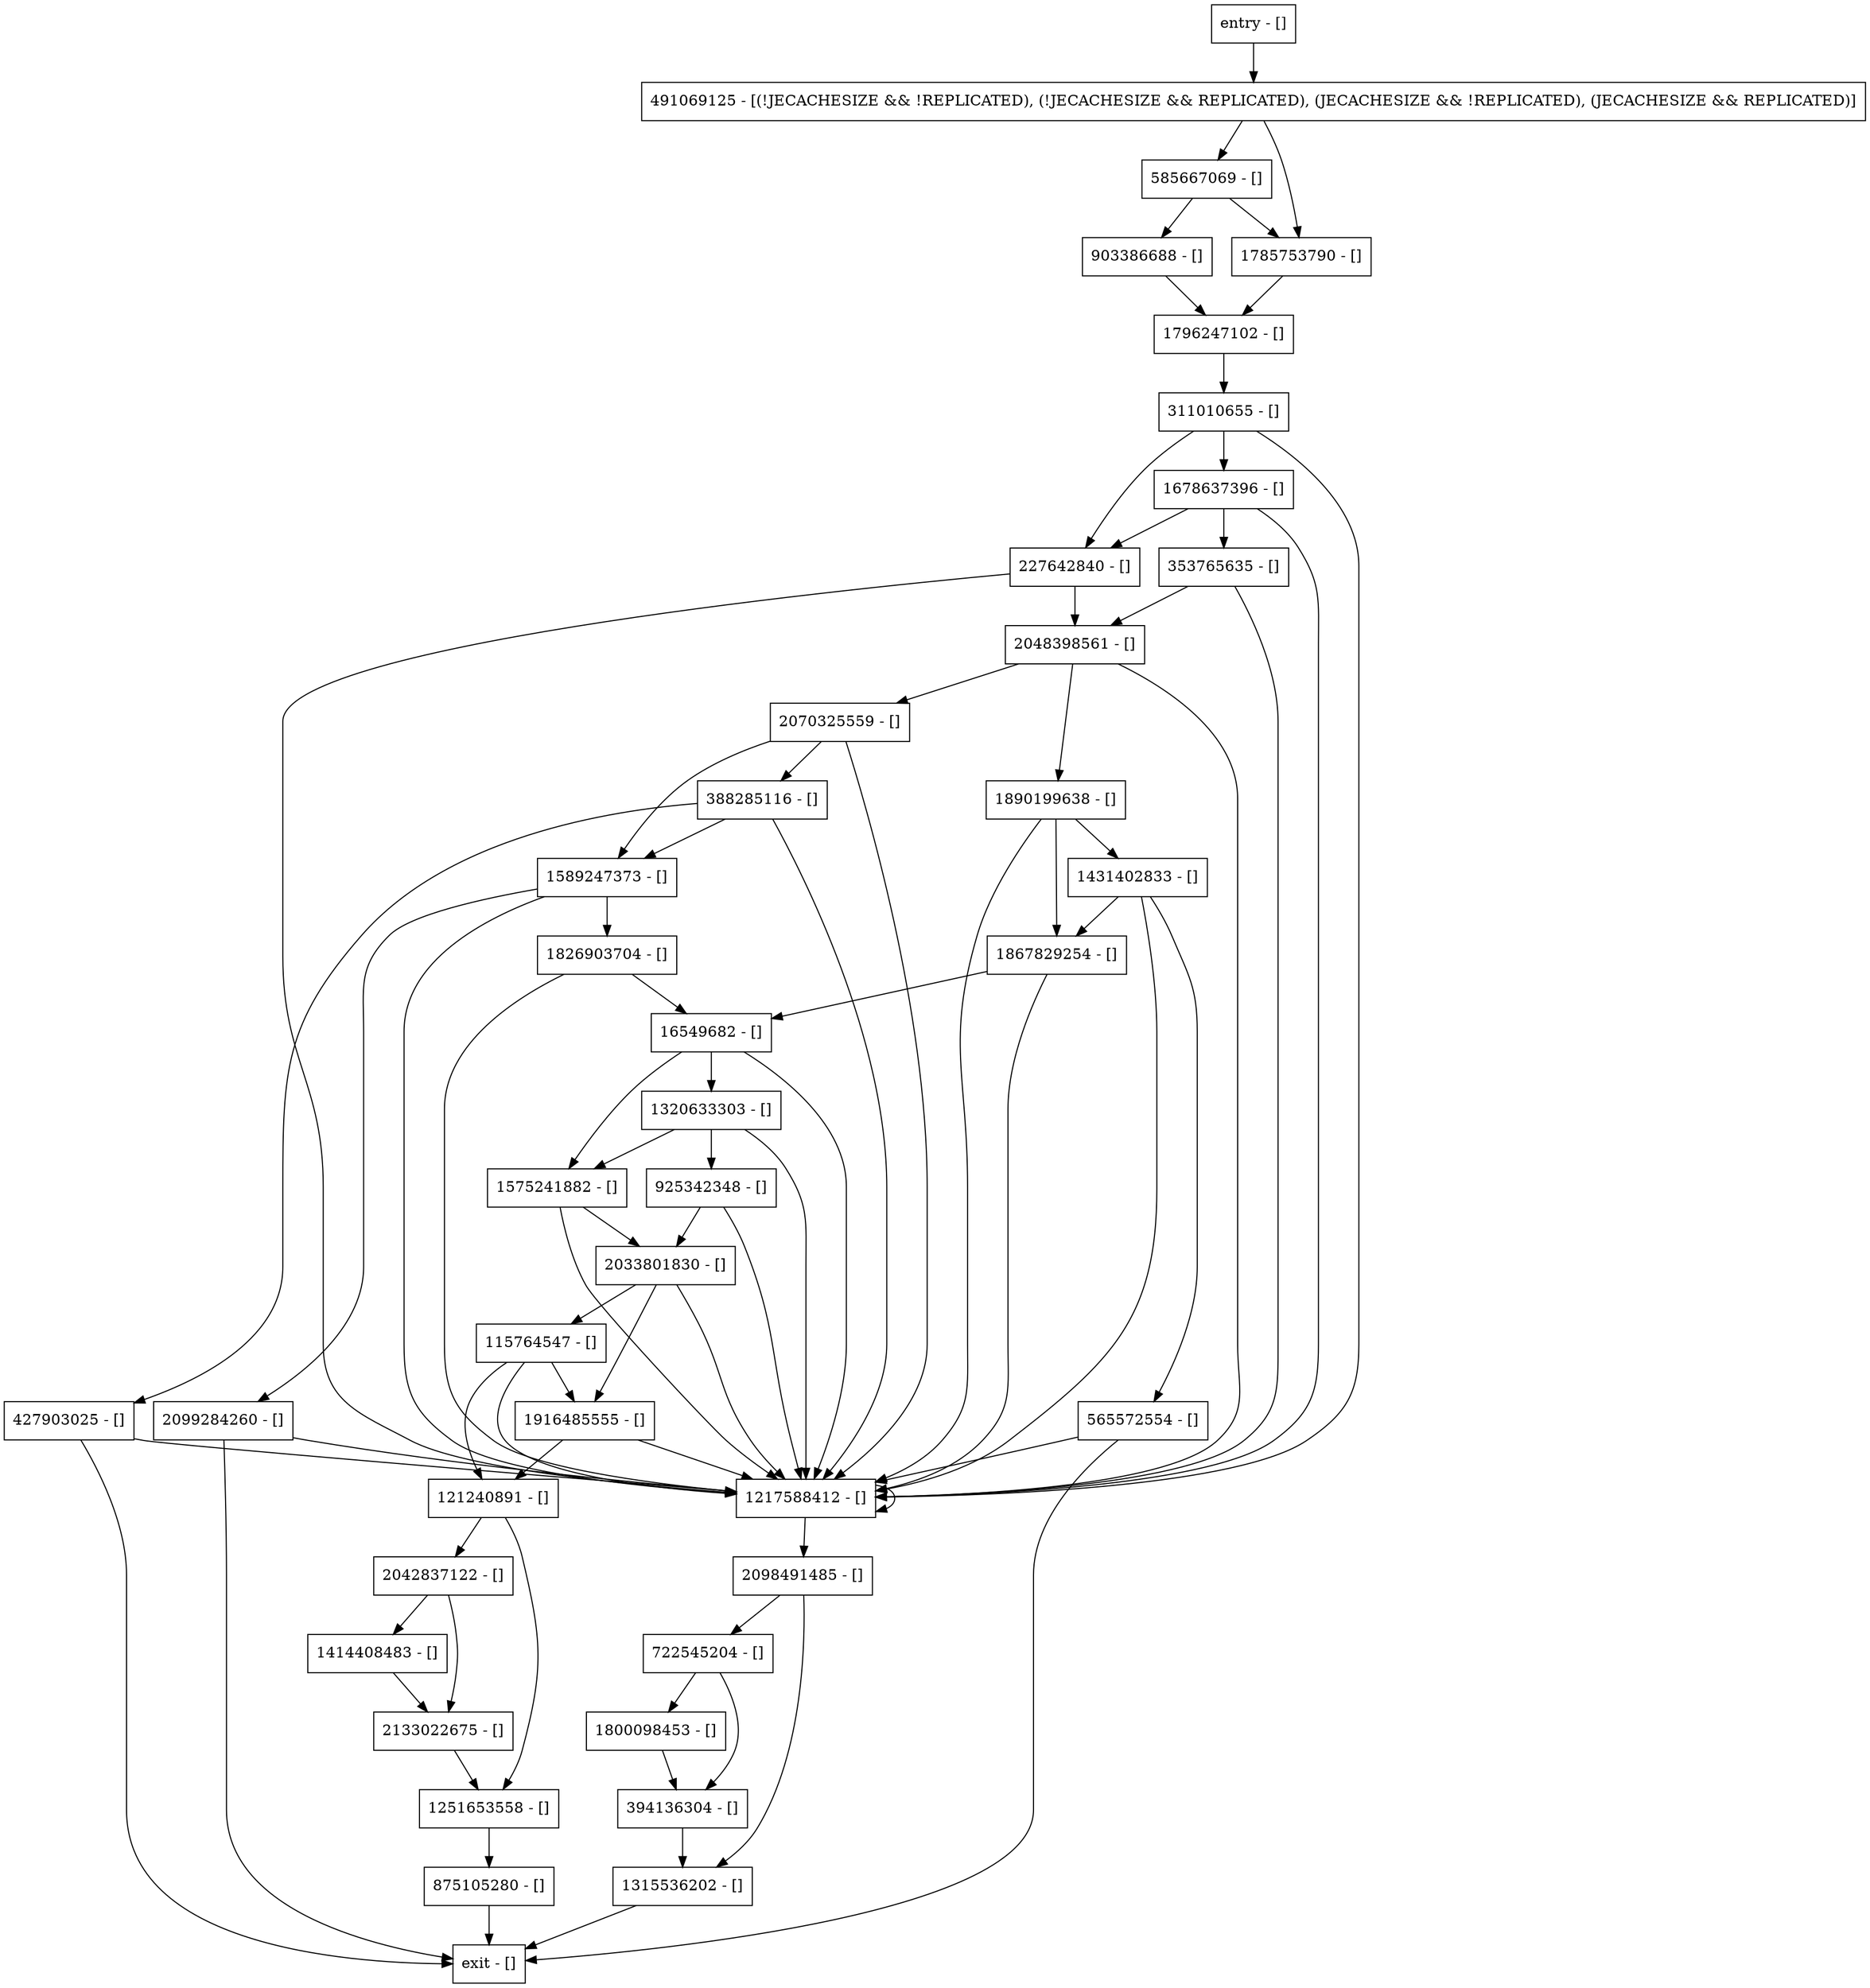 digraph setupDatabase {
node [shape=record];
585667069 [label="585667069 - []"];
311010655 [label="311010655 - []"];
1251653558 [label="1251653558 - []"];
2042837122 [label="2042837122 - []"];
16549682 [label="16549682 - []"];
2099284260 [label="2099284260 - []"];
1916485555 [label="1916485555 - []"];
875105280 [label="875105280 - []"];
1890199638 [label="1890199638 - []"];
1589247373 [label="1589247373 - []"];
1800098453 [label="1800098453 - []"];
1217588412 [label="1217588412 - []"];
565572554 [label="565572554 - []"];
227642840 [label="227642840 - []"];
1796247102 [label="1796247102 - []"];
2098491485 [label="2098491485 - []"];
1320633303 [label="1320633303 - []"];
2070325559 [label="2070325559 - []"];
427903025 [label="427903025 - []"];
2133022675 [label="2133022675 - []"];
903386688 [label="903386688 - []"];
2048398561 [label="2048398561 - []"];
2033801830 [label="2033801830 - []"];
1575241882 [label="1575241882 - []"];
1315536202 [label="1315536202 - []"];
1785753790 [label="1785753790 - []"];
entry [label="entry - []"];
exit [label="exit - []"];
115764547 [label="115764547 - []"];
1414408483 [label="1414408483 - []"];
1678637396 [label="1678637396 - []"];
1826903704 [label="1826903704 - []"];
121240891 [label="121240891 - []"];
353765635 [label="353765635 - []"];
1431402833 [label="1431402833 - []"];
491069125 [label="491069125 - [(!JECACHESIZE && !REPLICATED), (!JECACHESIZE && REPLICATED), (JECACHESIZE && !REPLICATED), (JECACHESIZE && REPLICATED)]"];
388285116 [label="388285116 - []"];
722545204 [label="722545204 - []"];
1867829254 [label="1867829254 - []"];
925342348 [label="925342348 - []"];
394136304 [label="394136304 - []"];
entry;
exit;
585667069 -> 1785753790;
585667069 -> 903386688;
311010655 -> 1678637396;
311010655 -> 1217588412;
311010655 -> 227642840;
1251653558 -> 875105280;
2042837122 -> 1414408483;
2042837122 -> 2133022675;
16549682 -> 1320633303;
16549682 -> 1217588412;
16549682 -> 1575241882;
2099284260 -> exit;
2099284260 -> 1217588412;
1916485555 -> 121240891;
1916485555 -> 1217588412;
875105280 -> exit;
1890199638 -> 1431402833;
1890199638 -> 1217588412;
1890199638 -> 1867829254;
1589247373 -> 1826903704;
1589247373 -> 1217588412;
1589247373 -> 2099284260;
1800098453 -> 394136304;
1217588412 -> 2098491485;
1217588412 -> 1217588412;
565572554 -> exit;
565572554 -> 1217588412;
227642840 -> 2048398561;
227642840 -> 1217588412;
1796247102 -> 311010655;
2098491485 -> 722545204;
2098491485 -> 1315536202;
1320633303 -> 1217588412;
1320633303 -> 1575241882;
1320633303 -> 925342348;
2070325559 -> 1589247373;
2070325559 -> 388285116;
2070325559 -> 1217588412;
427903025 -> exit;
427903025 -> 1217588412;
2133022675 -> 1251653558;
903386688 -> 1796247102;
2048398561 -> 2070325559;
2048398561 -> 1890199638;
2048398561 -> 1217588412;
2033801830 -> 115764547;
2033801830 -> 1217588412;
2033801830 -> 1916485555;
1575241882 -> 2033801830;
1575241882 -> 1217588412;
1315536202 -> exit;
1785753790 -> 1796247102;
entry -> 491069125;
115764547 -> 121240891;
115764547 -> 1217588412;
115764547 -> 1916485555;
1414408483 -> 2133022675;
1678637396 -> 353765635;
1678637396 -> 1217588412;
1678637396 -> 227642840;
1826903704 -> 16549682;
1826903704 -> 1217588412;
121240891 -> 1251653558;
121240891 -> 2042837122;
353765635 -> 2048398561;
353765635 -> 1217588412;
1431402833 -> 1217588412;
1431402833 -> 565572554;
1431402833 -> 1867829254;
491069125 -> 1785753790;
491069125 -> 585667069;
388285116 -> 1589247373;
388285116 -> 427903025;
388285116 -> 1217588412;
722545204 -> 1800098453;
722545204 -> 394136304;
1867829254 -> 16549682;
1867829254 -> 1217588412;
925342348 -> 2033801830;
925342348 -> 1217588412;
394136304 -> 1315536202;
}
